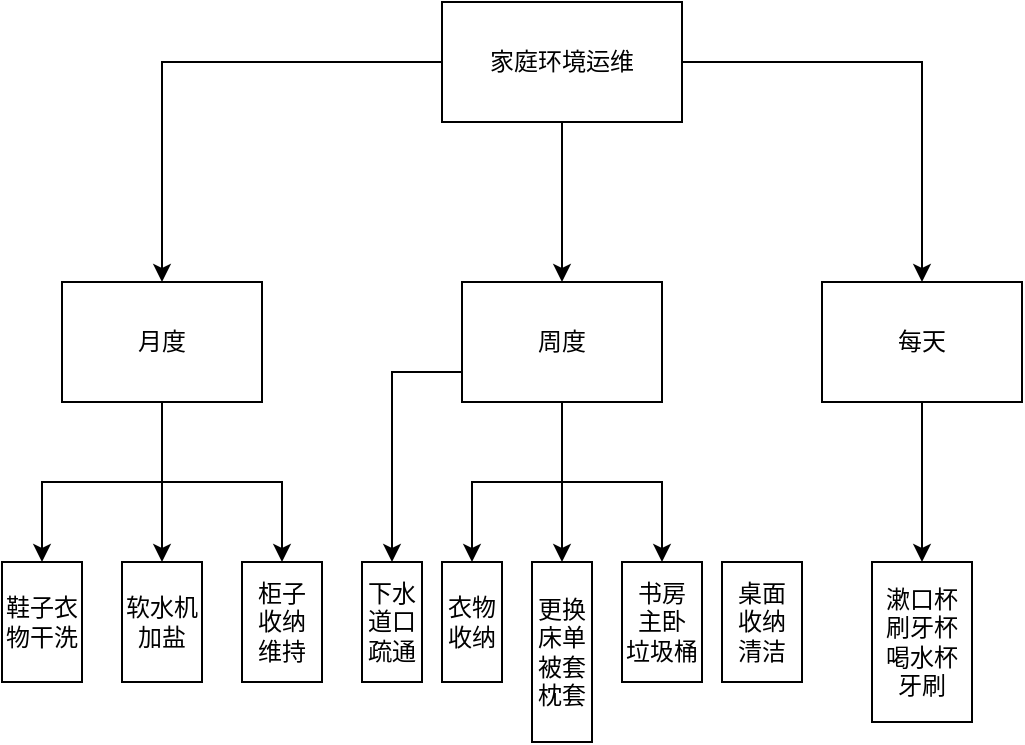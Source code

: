 <mxfile version="28.2.7">
  <diagram name="Page-1" id="Yl9IGZ8WWYpdrZ0I_ylq">
    <mxGraphModel dx="1542" dy="753" grid="1" gridSize="10" guides="1" tooltips="1" connect="1" arrows="1" fold="1" page="1" pageScale="1" pageWidth="850" pageHeight="1100" math="0" shadow="0">
      <root>
        <mxCell id="0" />
        <mxCell id="1" parent="0" />
        <mxCell id="6LBxeDQgSLJ-Q4UMA3kP-3" value="" style="edgeStyle=orthogonalEdgeStyle;rounded=0;orthogonalLoop=1;jettySize=auto;html=1;" parent="1" source="6LBxeDQgSLJ-Q4UMA3kP-1" target="6LBxeDQgSLJ-Q4UMA3kP-2" edge="1">
          <mxGeometry relative="1" as="geometry" />
        </mxCell>
        <mxCell id="6LBxeDQgSLJ-Q4UMA3kP-6" style="edgeStyle=orthogonalEdgeStyle;rounded=0;orthogonalLoop=1;jettySize=auto;html=1;" parent="1" source="6LBxeDQgSLJ-Q4UMA3kP-1" target="6LBxeDQgSLJ-Q4UMA3kP-4" edge="1">
          <mxGeometry relative="1" as="geometry" />
        </mxCell>
        <mxCell id="6LBxeDQgSLJ-Q4UMA3kP-7" style="edgeStyle=orthogonalEdgeStyle;rounded=0;orthogonalLoop=1;jettySize=auto;html=1;entryX=0.5;entryY=0;entryDx=0;entryDy=0;" parent="1" source="6LBxeDQgSLJ-Q4UMA3kP-1" target="6LBxeDQgSLJ-Q4UMA3kP-5" edge="1">
          <mxGeometry relative="1" as="geometry" />
        </mxCell>
        <mxCell id="6LBxeDQgSLJ-Q4UMA3kP-1" value="家庭环境运维" style="rounded=0;whiteSpace=wrap;html=1;" parent="1" vertex="1">
          <mxGeometry x="340" y="70" width="120" height="60" as="geometry" />
        </mxCell>
        <mxCell id="6LBxeDQgSLJ-Q4UMA3kP-10" value="" style="edgeStyle=orthogonalEdgeStyle;rounded=0;orthogonalLoop=1;jettySize=auto;html=1;" parent="1" source="6LBxeDQgSLJ-Q4UMA3kP-2" target="6LBxeDQgSLJ-Q4UMA3kP-9" edge="1">
          <mxGeometry relative="1" as="geometry" />
        </mxCell>
        <mxCell id="6LBxeDQgSLJ-Q4UMA3kP-16" style="edgeStyle=orthogonalEdgeStyle;rounded=0;orthogonalLoop=1;jettySize=auto;html=1;entryX=0.5;entryY=0;entryDx=0;entryDy=0;" parent="1" source="6LBxeDQgSLJ-Q4UMA3kP-2" target="6LBxeDQgSLJ-Q4UMA3kP-15" edge="1">
          <mxGeometry relative="1" as="geometry" />
        </mxCell>
        <mxCell id="6LBxeDQgSLJ-Q4UMA3kP-18" style="edgeStyle=orthogonalEdgeStyle;rounded=0;orthogonalLoop=1;jettySize=auto;html=1;entryX=0.5;entryY=0;entryDx=0;entryDy=0;" parent="1" source="6LBxeDQgSLJ-Q4UMA3kP-2" target="6LBxeDQgSLJ-Q4UMA3kP-17" edge="1">
          <mxGeometry relative="1" as="geometry" />
        </mxCell>
        <mxCell id="6LBxeDQgSLJ-Q4UMA3kP-2" value="月度" style="rounded=0;whiteSpace=wrap;html=1;" parent="1" vertex="1">
          <mxGeometry x="150" y="210" width="100" height="60" as="geometry" />
        </mxCell>
        <mxCell id="6LBxeDQgSLJ-Q4UMA3kP-12" value="" style="edgeStyle=orthogonalEdgeStyle;rounded=0;orthogonalLoop=1;jettySize=auto;html=1;" parent="1" source="6LBxeDQgSLJ-Q4UMA3kP-4" target="6LBxeDQgSLJ-Q4UMA3kP-11" edge="1">
          <mxGeometry relative="1" as="geometry" />
        </mxCell>
        <mxCell id="6LBxeDQgSLJ-Q4UMA3kP-21" style="edgeStyle=orthogonalEdgeStyle;rounded=0;orthogonalLoop=1;jettySize=auto;html=1;entryX=0.5;entryY=0;entryDx=0;entryDy=0;" parent="1" source="6LBxeDQgSLJ-Q4UMA3kP-4" target="6LBxeDQgSLJ-Q4UMA3kP-20" edge="1">
          <mxGeometry relative="1" as="geometry" />
        </mxCell>
        <mxCell id="6LBxeDQgSLJ-Q4UMA3kP-22" style="edgeStyle=orthogonalEdgeStyle;rounded=0;orthogonalLoop=1;jettySize=auto;html=1;entryX=0.5;entryY=0;entryDx=0;entryDy=0;" parent="1" source="6LBxeDQgSLJ-Q4UMA3kP-4" target="6LBxeDQgSLJ-Q4UMA3kP-19" edge="1">
          <mxGeometry relative="1" as="geometry" />
        </mxCell>
        <mxCell id="zSk09bSFv5ajrGUwaBbc-4" style="edgeStyle=orthogonalEdgeStyle;rounded=0;orthogonalLoop=1;jettySize=auto;html=1;entryX=0.5;entryY=0;entryDx=0;entryDy=0;exitX=0;exitY=0.75;exitDx=0;exitDy=0;" edge="1" parent="1" source="6LBxeDQgSLJ-Q4UMA3kP-4" target="zSk09bSFv5ajrGUwaBbc-3">
          <mxGeometry relative="1" as="geometry" />
        </mxCell>
        <mxCell id="6LBxeDQgSLJ-Q4UMA3kP-4" value="周度" style="rounded=0;whiteSpace=wrap;html=1;" parent="1" vertex="1">
          <mxGeometry x="350" y="210" width="100" height="60" as="geometry" />
        </mxCell>
        <mxCell id="zSk09bSFv5ajrGUwaBbc-5" style="edgeStyle=orthogonalEdgeStyle;rounded=0;orthogonalLoop=1;jettySize=auto;html=1;" edge="1" parent="1" source="6LBxeDQgSLJ-Q4UMA3kP-5" target="zSk09bSFv5ajrGUwaBbc-2">
          <mxGeometry relative="1" as="geometry" />
        </mxCell>
        <mxCell id="6LBxeDQgSLJ-Q4UMA3kP-5" value="每天" style="rounded=0;whiteSpace=wrap;html=1;" parent="1" vertex="1">
          <mxGeometry x="530" y="210" width="100" height="60" as="geometry" />
        </mxCell>
        <mxCell id="6LBxeDQgSLJ-Q4UMA3kP-9" value="软水机加盐" style="rounded=0;whiteSpace=wrap;html=1;" parent="1" vertex="1">
          <mxGeometry x="180" y="350" width="40" height="60" as="geometry" />
        </mxCell>
        <mxCell id="6LBxeDQgSLJ-Q4UMA3kP-11" value="更换床单&lt;div&gt;被套&lt;/div&gt;&lt;div&gt;枕套&lt;/div&gt;" style="rounded=0;whiteSpace=wrap;html=1;" parent="1" vertex="1">
          <mxGeometry x="385" y="350" width="30" height="90" as="geometry" />
        </mxCell>
        <mxCell id="6LBxeDQgSLJ-Q4UMA3kP-15" value="鞋子衣物干洗" style="rounded=0;whiteSpace=wrap;html=1;" parent="1" vertex="1">
          <mxGeometry x="120" y="350" width="40" height="60" as="geometry" />
        </mxCell>
        <mxCell id="6LBxeDQgSLJ-Q4UMA3kP-17" value="&lt;div&gt;柜子&lt;/div&gt;收纳&lt;div&gt;维持&lt;/div&gt;" style="rounded=0;whiteSpace=wrap;html=1;" parent="1" vertex="1">
          <mxGeometry x="240" y="350" width="40" height="60" as="geometry" />
        </mxCell>
        <mxCell id="6LBxeDQgSLJ-Q4UMA3kP-19" value="衣物收纳" style="rounded=0;whiteSpace=wrap;html=1;" parent="1" vertex="1">
          <mxGeometry x="340" y="350" width="30" height="60" as="geometry" />
        </mxCell>
        <mxCell id="6LBxeDQgSLJ-Q4UMA3kP-20" value="书房&lt;div&gt;主卧&lt;/div&gt;&lt;div&gt;垃圾桶&lt;/div&gt;" style="rounded=0;whiteSpace=wrap;html=1;" parent="1" vertex="1">
          <mxGeometry x="430" y="350" width="40" height="60" as="geometry" />
        </mxCell>
        <mxCell id="zSk09bSFv5ajrGUwaBbc-2" value="漱口杯&lt;div&gt;刷牙杯&lt;/div&gt;&lt;div&gt;喝水杯&lt;/div&gt;&lt;div&gt;牙刷&lt;/div&gt;" style="rounded=0;whiteSpace=wrap;html=1;" vertex="1" parent="1">
          <mxGeometry x="555" y="350" width="50" height="80" as="geometry" />
        </mxCell>
        <mxCell id="zSk09bSFv5ajrGUwaBbc-3" value="下水道口疏通" style="rounded=0;whiteSpace=wrap;html=1;" vertex="1" parent="1">
          <mxGeometry x="300" y="350" width="30" height="60" as="geometry" />
        </mxCell>
        <mxCell id="zSk09bSFv5ajrGUwaBbc-7" value="桌面&lt;div&gt;收纳&lt;/div&gt;&lt;div&gt;清洁&lt;/div&gt;" style="rounded=0;whiteSpace=wrap;html=1;" vertex="1" parent="1">
          <mxGeometry x="480" y="350" width="40" height="60" as="geometry" />
        </mxCell>
      </root>
    </mxGraphModel>
  </diagram>
</mxfile>

